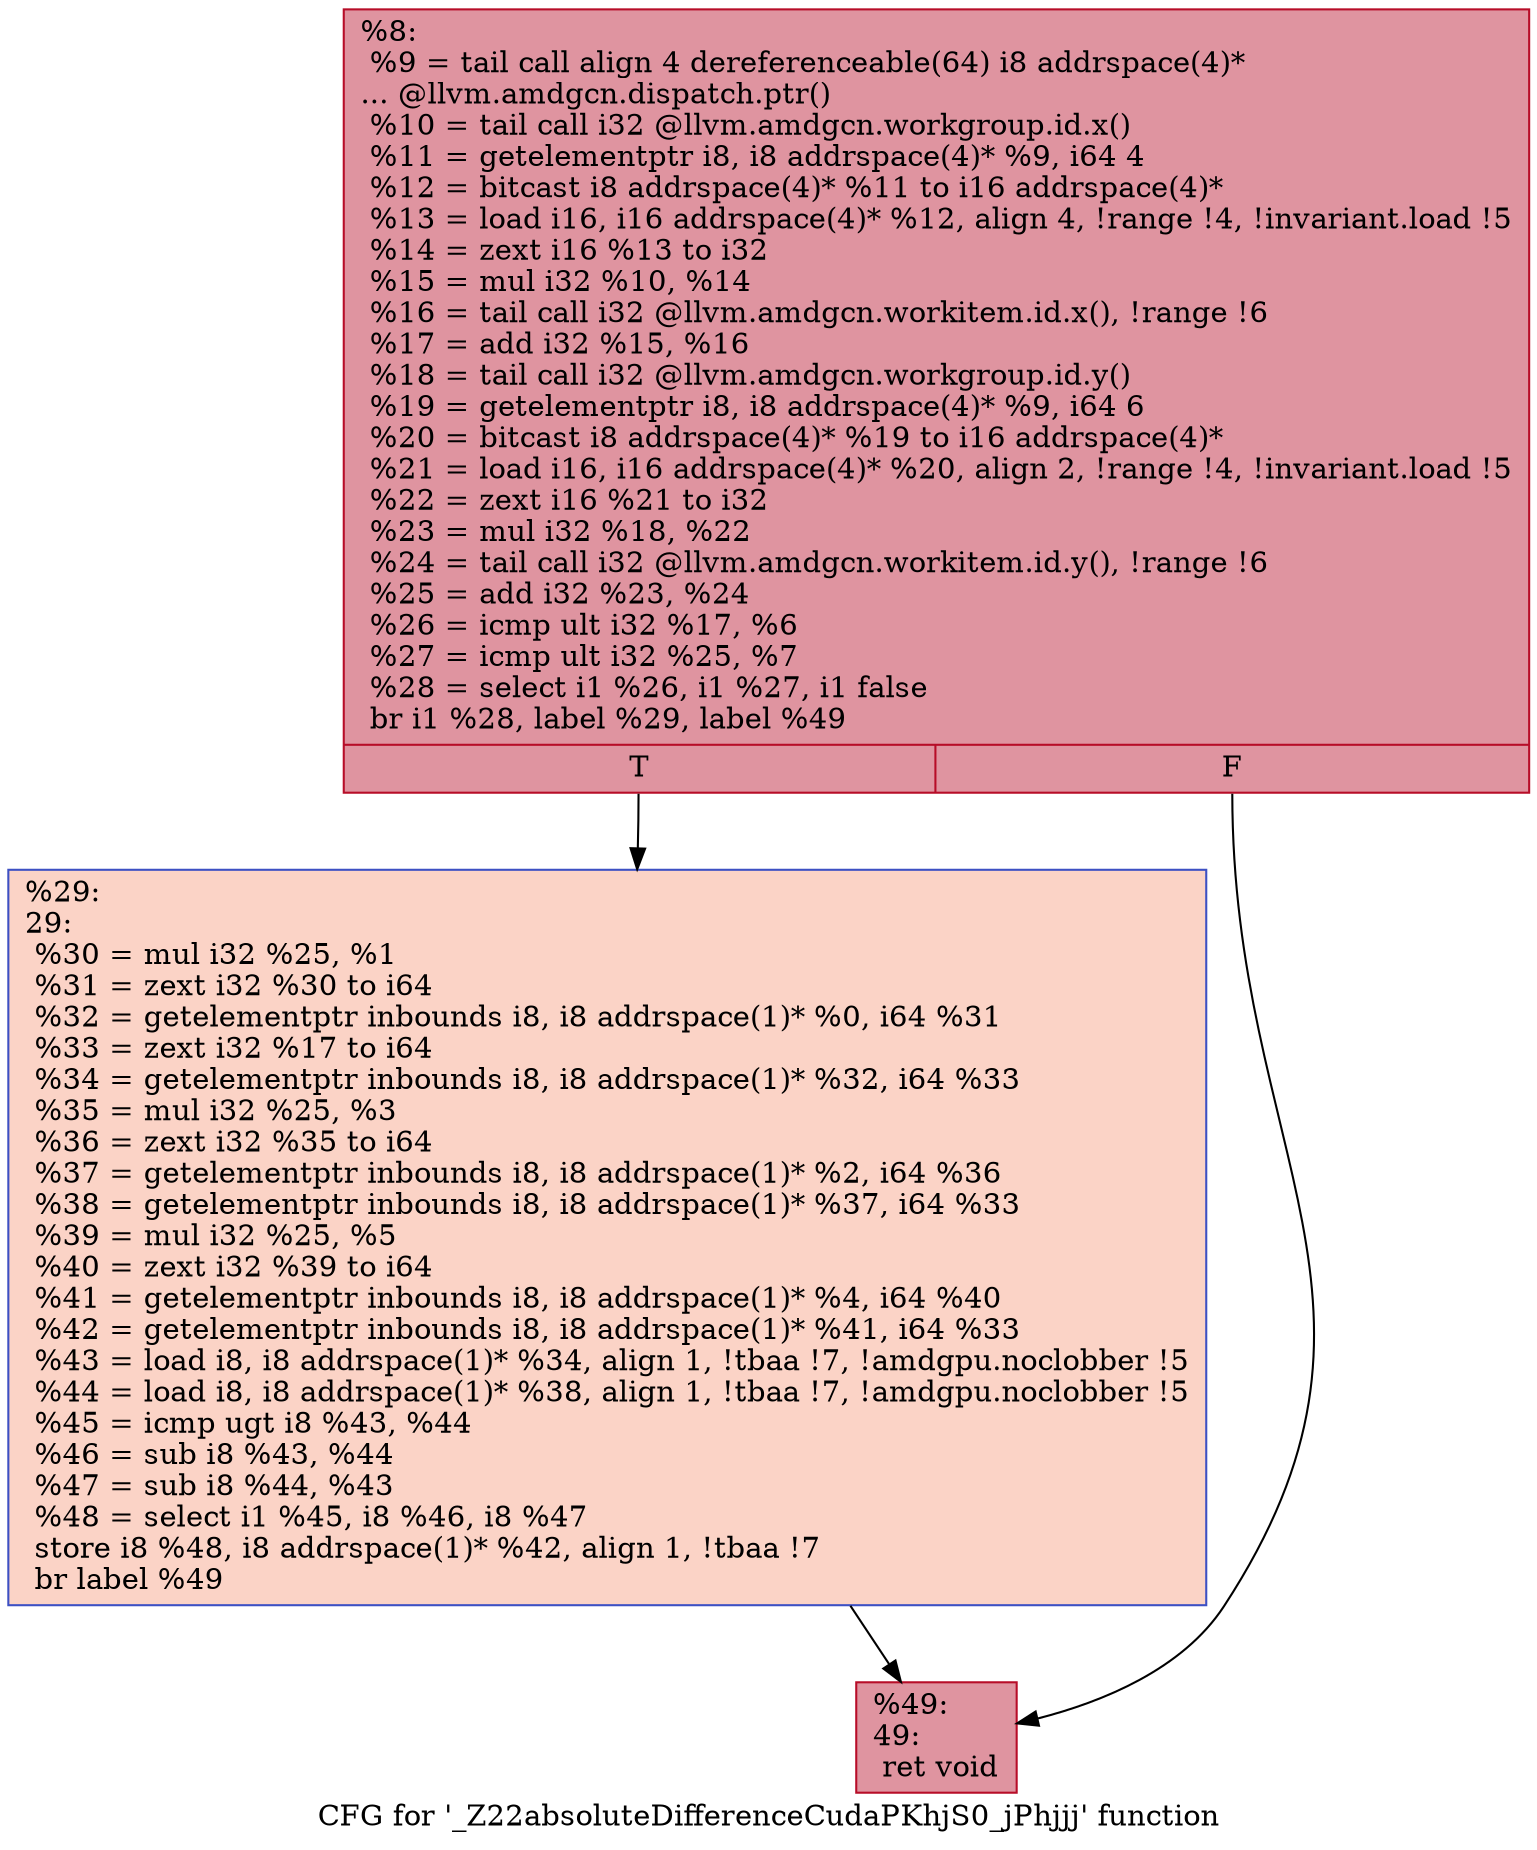 digraph "CFG for '_Z22absoluteDifferenceCudaPKhjS0_jPhjjj' function" {
	label="CFG for '_Z22absoluteDifferenceCudaPKhjS0_jPhjjj' function";

	Node0x5a30640 [shape=record,color="#b70d28ff", style=filled, fillcolor="#b70d2870",label="{%8:\l  %9 = tail call align 4 dereferenceable(64) i8 addrspace(4)*\l... @llvm.amdgcn.dispatch.ptr()\l  %10 = tail call i32 @llvm.amdgcn.workgroup.id.x()\l  %11 = getelementptr i8, i8 addrspace(4)* %9, i64 4\l  %12 = bitcast i8 addrspace(4)* %11 to i16 addrspace(4)*\l  %13 = load i16, i16 addrspace(4)* %12, align 4, !range !4, !invariant.load !5\l  %14 = zext i16 %13 to i32\l  %15 = mul i32 %10, %14\l  %16 = tail call i32 @llvm.amdgcn.workitem.id.x(), !range !6\l  %17 = add i32 %15, %16\l  %18 = tail call i32 @llvm.amdgcn.workgroup.id.y()\l  %19 = getelementptr i8, i8 addrspace(4)* %9, i64 6\l  %20 = bitcast i8 addrspace(4)* %19 to i16 addrspace(4)*\l  %21 = load i16, i16 addrspace(4)* %20, align 2, !range !4, !invariant.load !5\l  %22 = zext i16 %21 to i32\l  %23 = mul i32 %18, %22\l  %24 = tail call i32 @llvm.amdgcn.workitem.id.y(), !range !6\l  %25 = add i32 %23, %24\l  %26 = icmp ult i32 %17, %6\l  %27 = icmp ult i32 %25, %7\l  %28 = select i1 %26, i1 %27, i1 false\l  br i1 %28, label %29, label %49\l|{<s0>T|<s1>F}}"];
	Node0x5a30640:s0 -> Node0x5a340c0;
	Node0x5a30640:s1 -> Node0x5a34150;
	Node0x5a340c0 [shape=record,color="#3d50c3ff", style=filled, fillcolor="#f59c7d70",label="{%29:\l29:                                               \l  %30 = mul i32 %25, %1\l  %31 = zext i32 %30 to i64\l  %32 = getelementptr inbounds i8, i8 addrspace(1)* %0, i64 %31\l  %33 = zext i32 %17 to i64\l  %34 = getelementptr inbounds i8, i8 addrspace(1)* %32, i64 %33\l  %35 = mul i32 %25, %3\l  %36 = zext i32 %35 to i64\l  %37 = getelementptr inbounds i8, i8 addrspace(1)* %2, i64 %36\l  %38 = getelementptr inbounds i8, i8 addrspace(1)* %37, i64 %33\l  %39 = mul i32 %25, %5\l  %40 = zext i32 %39 to i64\l  %41 = getelementptr inbounds i8, i8 addrspace(1)* %4, i64 %40\l  %42 = getelementptr inbounds i8, i8 addrspace(1)* %41, i64 %33\l  %43 = load i8, i8 addrspace(1)* %34, align 1, !tbaa !7, !amdgpu.noclobber !5\l  %44 = load i8, i8 addrspace(1)* %38, align 1, !tbaa !7, !amdgpu.noclobber !5\l  %45 = icmp ugt i8 %43, %44\l  %46 = sub i8 %43, %44\l  %47 = sub i8 %44, %43\l  %48 = select i1 %45, i8 %46, i8 %47\l  store i8 %48, i8 addrspace(1)* %42, align 1, !tbaa !7\l  br label %49\l}"];
	Node0x5a340c0 -> Node0x5a34150;
	Node0x5a34150 [shape=record,color="#b70d28ff", style=filled, fillcolor="#b70d2870",label="{%49:\l49:                                               \l  ret void\l}"];
}
